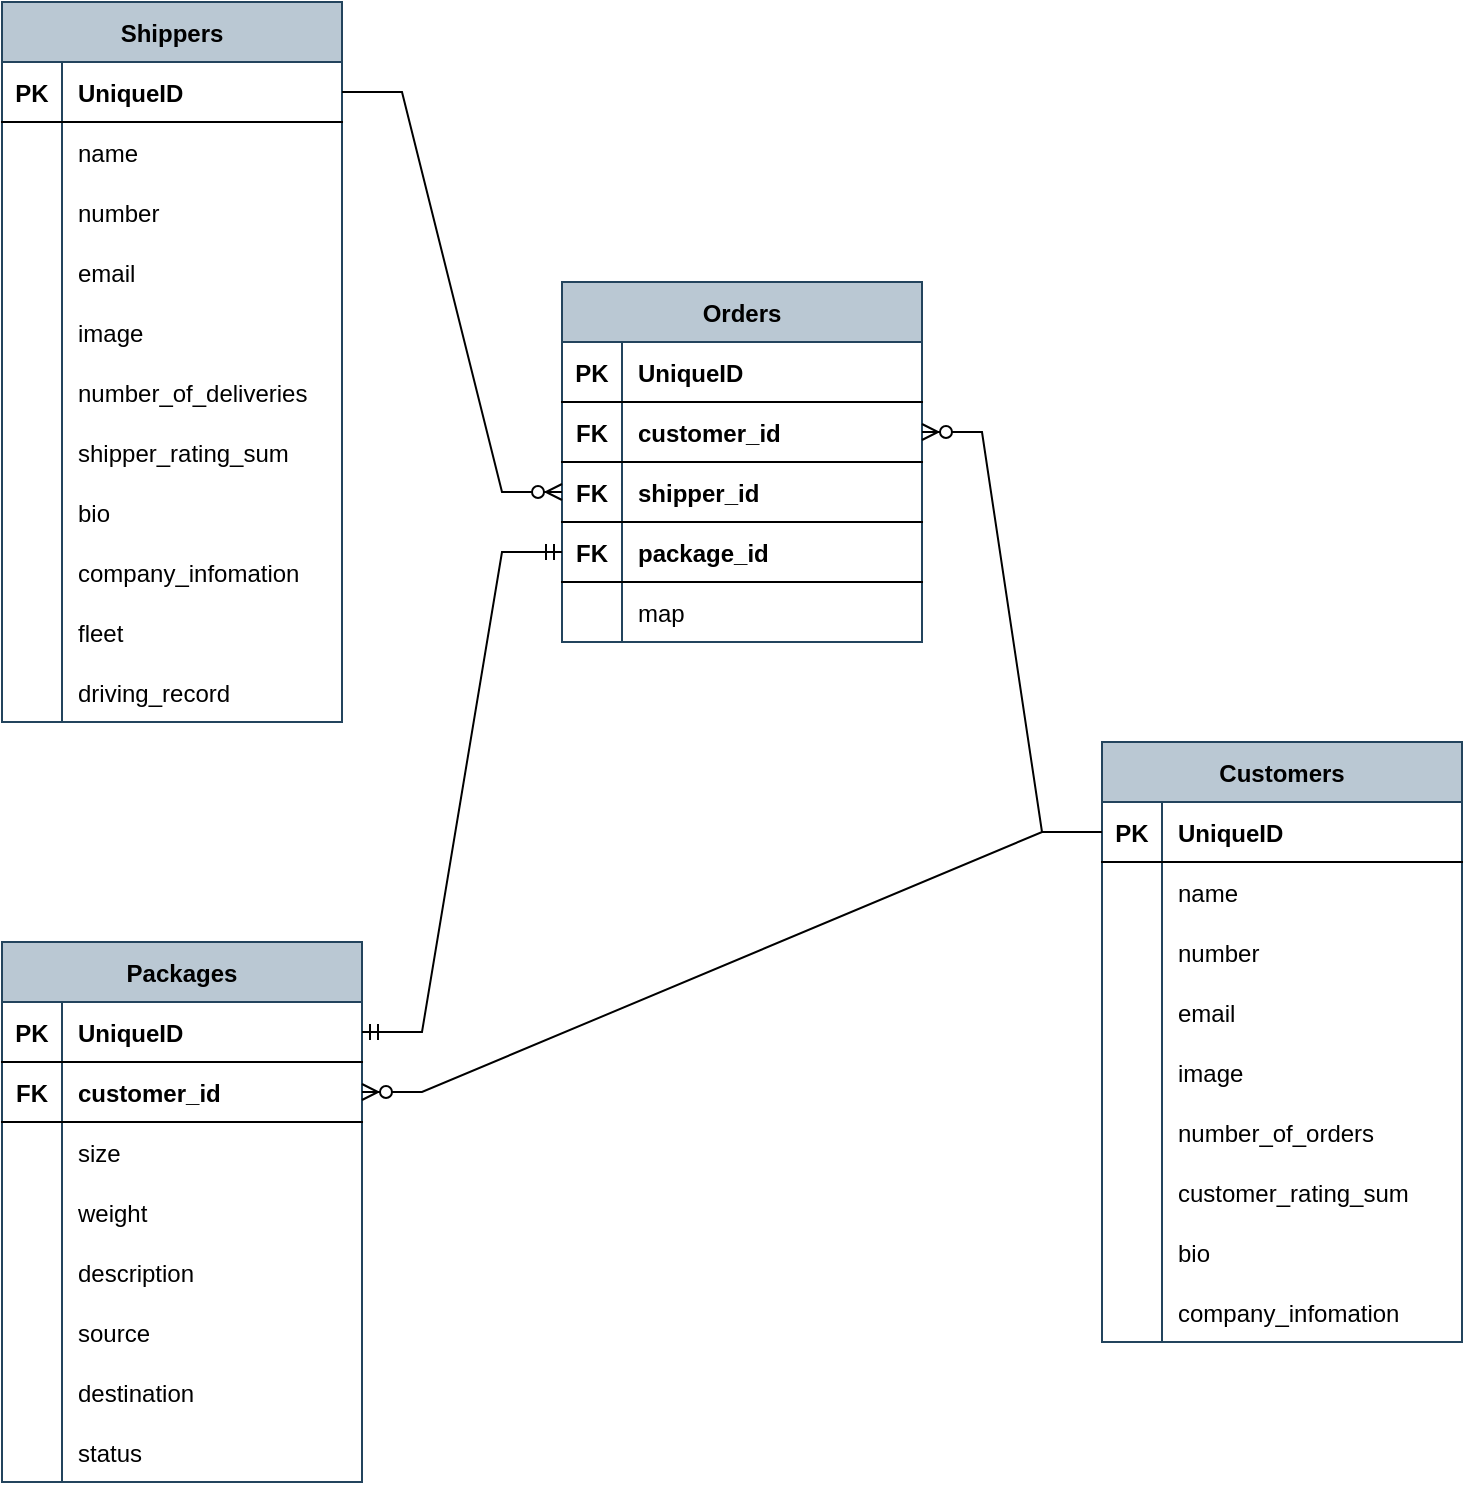 <mxfile version="16.1.2" type="device"><diagram id="R2lEEEUBdFMjLlhIrx00" name="Page-1"><mxGraphModel dx="1381" dy="865" grid="1" gridSize="10" guides="1" tooltips="1" connect="1" arrows="1" fold="1" page="1" pageScale="1" pageWidth="850" pageHeight="1100" math="0" shadow="0" extFonts="Permanent Marker^https://fonts.googleapis.com/css?family=Permanent+Marker"><root><mxCell id="0"/><mxCell id="1" parent="0"/><mxCell id="b5amckj9JKeWXwahAYqx-16" value="Shippers" style="shape=table;startSize=30;container=1;collapsible=1;childLayout=tableLayout;fixedRows=1;rowLines=0;fontStyle=1;align=center;resizeLast=1;fillColor=#bac8d3;strokeColor=#23445d;" parent="1" vertex="1"><mxGeometry x="70" y="80" width="170" height="360" as="geometry"/></mxCell><mxCell id="b5amckj9JKeWXwahAYqx-17" value="" style="shape=partialRectangle;collapsible=0;dropTarget=0;pointerEvents=0;fillColor=none;top=0;left=0;bottom=1;right=0;points=[[0,0.5],[1,0.5]];portConstraint=eastwest;" parent="b5amckj9JKeWXwahAYqx-16" vertex="1"><mxGeometry y="30" width="170" height="30" as="geometry"/></mxCell><mxCell id="b5amckj9JKeWXwahAYqx-18" value="PK" style="shape=partialRectangle;connectable=0;fillColor=none;top=0;left=0;bottom=0;right=0;fontStyle=1;overflow=hidden;" parent="b5amckj9JKeWXwahAYqx-17" vertex="1"><mxGeometry width="30" height="30" as="geometry"><mxRectangle width="30" height="30" as="alternateBounds"/></mxGeometry></mxCell><mxCell id="b5amckj9JKeWXwahAYqx-19" value="UniqueID" style="shape=partialRectangle;connectable=0;fillColor=none;top=0;left=0;bottom=0;right=0;align=left;spacingLeft=6;fontStyle=1;overflow=hidden;" parent="b5amckj9JKeWXwahAYqx-17" vertex="1"><mxGeometry x="30" width="140" height="30" as="geometry"><mxRectangle width="140" height="30" as="alternateBounds"/></mxGeometry></mxCell><mxCell id="b5amckj9JKeWXwahAYqx-20" value="" style="shape=partialRectangle;collapsible=0;dropTarget=0;pointerEvents=0;fillColor=none;top=0;left=0;bottom=0;right=0;points=[[0,0.5],[1,0.5]];portConstraint=eastwest;" parent="b5amckj9JKeWXwahAYqx-16" vertex="1"><mxGeometry y="60" width="170" height="30" as="geometry"/></mxCell><mxCell id="b5amckj9JKeWXwahAYqx-21" value="" style="shape=partialRectangle;connectable=0;fillColor=none;top=0;left=0;bottom=0;right=0;editable=1;overflow=hidden;" parent="b5amckj9JKeWXwahAYqx-20" vertex="1"><mxGeometry width="30" height="30" as="geometry"><mxRectangle width="30" height="30" as="alternateBounds"/></mxGeometry></mxCell><mxCell id="b5amckj9JKeWXwahAYqx-22" value="name" style="shape=partialRectangle;connectable=0;fillColor=none;top=0;left=0;bottom=0;right=0;align=left;spacingLeft=6;overflow=hidden;" parent="b5amckj9JKeWXwahAYqx-20" vertex="1"><mxGeometry x="30" width="140" height="30" as="geometry"><mxRectangle width="140" height="30" as="alternateBounds"/></mxGeometry></mxCell><mxCell id="b5amckj9JKeWXwahAYqx-23" value="" style="shape=partialRectangle;collapsible=0;dropTarget=0;pointerEvents=0;fillColor=none;top=0;left=0;bottom=0;right=0;points=[[0,0.5],[1,0.5]];portConstraint=eastwest;" parent="b5amckj9JKeWXwahAYqx-16" vertex="1"><mxGeometry y="90" width="170" height="30" as="geometry"/></mxCell><mxCell id="b5amckj9JKeWXwahAYqx-24" value="" style="shape=partialRectangle;connectable=0;fillColor=none;top=0;left=0;bottom=0;right=0;editable=1;overflow=hidden;" parent="b5amckj9JKeWXwahAYqx-23" vertex="1"><mxGeometry width="30" height="30" as="geometry"><mxRectangle width="30" height="30" as="alternateBounds"/></mxGeometry></mxCell><mxCell id="b5amckj9JKeWXwahAYqx-25" value="number" style="shape=partialRectangle;connectable=0;fillColor=none;top=0;left=0;bottom=0;right=0;align=left;spacingLeft=6;overflow=hidden;" parent="b5amckj9JKeWXwahAYqx-23" vertex="1"><mxGeometry x="30" width="140" height="30" as="geometry"><mxRectangle width="140" height="30" as="alternateBounds"/></mxGeometry></mxCell><mxCell id="b5amckj9JKeWXwahAYqx-26" value="" style="shape=partialRectangle;collapsible=0;dropTarget=0;pointerEvents=0;fillColor=none;top=0;left=0;bottom=0;right=0;points=[[0,0.5],[1,0.5]];portConstraint=eastwest;" parent="b5amckj9JKeWXwahAYqx-16" vertex="1"><mxGeometry y="120" width="170" height="30" as="geometry"/></mxCell><mxCell id="b5amckj9JKeWXwahAYqx-27" value="" style="shape=partialRectangle;connectable=0;fillColor=none;top=0;left=0;bottom=0;right=0;editable=1;overflow=hidden;" parent="b5amckj9JKeWXwahAYqx-26" vertex="1"><mxGeometry width="30" height="30" as="geometry"><mxRectangle width="30" height="30" as="alternateBounds"/></mxGeometry></mxCell><mxCell id="b5amckj9JKeWXwahAYqx-28" value="email" style="shape=partialRectangle;connectable=0;fillColor=none;top=0;left=0;bottom=0;right=0;align=left;spacingLeft=6;overflow=hidden;" parent="b5amckj9JKeWXwahAYqx-26" vertex="1"><mxGeometry x="30" width="140" height="30" as="geometry"><mxRectangle width="140" height="30" as="alternateBounds"/></mxGeometry></mxCell><mxCell id="b5amckj9JKeWXwahAYqx-35" value="" style="shape=partialRectangle;collapsible=0;dropTarget=0;pointerEvents=0;fillColor=none;top=0;left=0;bottom=0;right=0;points=[[0,0.5],[1,0.5]];portConstraint=eastwest;" parent="b5amckj9JKeWXwahAYqx-16" vertex="1"><mxGeometry y="150" width="170" height="30" as="geometry"/></mxCell><mxCell id="b5amckj9JKeWXwahAYqx-36" value="" style="shape=partialRectangle;connectable=0;fillColor=none;top=0;left=0;bottom=0;right=0;editable=1;overflow=hidden;" parent="b5amckj9JKeWXwahAYqx-35" vertex="1"><mxGeometry width="30" height="30" as="geometry"><mxRectangle width="30" height="30" as="alternateBounds"/></mxGeometry></mxCell><mxCell id="b5amckj9JKeWXwahAYqx-37" value="image" style="shape=partialRectangle;connectable=0;fillColor=none;top=0;left=0;bottom=0;right=0;align=left;spacingLeft=6;overflow=hidden;" parent="b5amckj9JKeWXwahAYqx-35" vertex="1"><mxGeometry x="30" width="140" height="30" as="geometry"><mxRectangle width="140" height="30" as="alternateBounds"/></mxGeometry></mxCell><mxCell id="b5amckj9JKeWXwahAYqx-38" value="" style="shape=partialRectangle;collapsible=0;dropTarget=0;pointerEvents=0;fillColor=none;top=0;left=0;bottom=0;right=0;points=[[0,0.5],[1,0.5]];portConstraint=eastwest;" parent="b5amckj9JKeWXwahAYqx-16" vertex="1"><mxGeometry y="180" width="170" height="30" as="geometry"/></mxCell><mxCell id="b5amckj9JKeWXwahAYqx-39" value="" style="shape=partialRectangle;connectable=0;fillColor=none;top=0;left=0;bottom=0;right=0;editable=1;overflow=hidden;" parent="b5amckj9JKeWXwahAYqx-38" vertex="1"><mxGeometry width="30" height="30" as="geometry"><mxRectangle width="30" height="30" as="alternateBounds"/></mxGeometry></mxCell><mxCell id="b5amckj9JKeWXwahAYqx-40" value="number_of_deliveries" style="shape=partialRectangle;connectable=0;fillColor=none;top=0;left=0;bottom=0;right=0;align=left;spacingLeft=6;overflow=hidden;" parent="b5amckj9JKeWXwahAYqx-38" vertex="1"><mxGeometry x="30" width="140" height="30" as="geometry"><mxRectangle width="140" height="30" as="alternateBounds"/></mxGeometry></mxCell><mxCell id="b5amckj9JKeWXwahAYqx-41" value="" style="shape=partialRectangle;collapsible=0;dropTarget=0;pointerEvents=0;fillColor=none;top=0;left=0;bottom=0;right=0;points=[[0,0.5],[1,0.5]];portConstraint=eastwest;" parent="b5amckj9JKeWXwahAYqx-16" vertex="1"><mxGeometry y="210" width="170" height="30" as="geometry"/></mxCell><mxCell id="b5amckj9JKeWXwahAYqx-42" value="" style="shape=partialRectangle;connectable=0;fillColor=none;top=0;left=0;bottom=0;right=0;editable=1;overflow=hidden;" parent="b5amckj9JKeWXwahAYqx-41" vertex="1"><mxGeometry width="30" height="30" as="geometry"><mxRectangle width="30" height="30" as="alternateBounds"/></mxGeometry></mxCell><mxCell id="b5amckj9JKeWXwahAYqx-43" value="shipper_rating_sum" style="shape=partialRectangle;connectable=0;fillColor=none;top=0;left=0;bottom=0;right=0;align=left;spacingLeft=6;overflow=hidden;" parent="b5amckj9JKeWXwahAYqx-41" vertex="1"><mxGeometry x="30" width="140" height="30" as="geometry"><mxRectangle width="140" height="30" as="alternateBounds"/></mxGeometry></mxCell><mxCell id="b5amckj9JKeWXwahAYqx-44" value="" style="shape=partialRectangle;collapsible=0;dropTarget=0;pointerEvents=0;fillColor=none;top=0;left=0;bottom=0;right=0;points=[[0,0.5],[1,0.5]];portConstraint=eastwest;" parent="b5amckj9JKeWXwahAYqx-16" vertex="1"><mxGeometry y="240" width="170" height="30" as="geometry"/></mxCell><mxCell id="b5amckj9JKeWXwahAYqx-45" value="" style="shape=partialRectangle;connectable=0;fillColor=none;top=0;left=0;bottom=0;right=0;editable=1;overflow=hidden;" parent="b5amckj9JKeWXwahAYqx-44" vertex="1"><mxGeometry width="30" height="30" as="geometry"><mxRectangle width="30" height="30" as="alternateBounds"/></mxGeometry></mxCell><mxCell id="b5amckj9JKeWXwahAYqx-46" value="bio" style="shape=partialRectangle;connectable=0;fillColor=none;top=0;left=0;bottom=0;right=0;align=left;spacingLeft=6;overflow=hidden;" parent="b5amckj9JKeWXwahAYqx-44" vertex="1"><mxGeometry x="30" width="140" height="30" as="geometry"><mxRectangle width="140" height="30" as="alternateBounds"/></mxGeometry></mxCell><mxCell id="b5amckj9JKeWXwahAYqx-47" value="" style="shape=partialRectangle;collapsible=0;dropTarget=0;pointerEvents=0;fillColor=none;top=0;left=0;bottom=0;right=0;points=[[0,0.5],[1,0.5]];portConstraint=eastwest;" parent="b5amckj9JKeWXwahAYqx-16" vertex="1"><mxGeometry y="270" width="170" height="30" as="geometry"/></mxCell><mxCell id="b5amckj9JKeWXwahAYqx-48" value="" style="shape=partialRectangle;connectable=0;fillColor=none;top=0;left=0;bottom=0;right=0;editable=1;overflow=hidden;" parent="b5amckj9JKeWXwahAYqx-47" vertex="1"><mxGeometry width="30" height="30" as="geometry"><mxRectangle width="30" height="30" as="alternateBounds"/></mxGeometry></mxCell><mxCell id="b5amckj9JKeWXwahAYqx-49" value="company_infomation" style="shape=partialRectangle;connectable=0;fillColor=none;top=0;left=0;bottom=0;right=0;align=left;spacingLeft=6;overflow=hidden;" parent="b5amckj9JKeWXwahAYqx-47" vertex="1"><mxGeometry x="30" width="140" height="30" as="geometry"><mxRectangle width="140" height="30" as="alternateBounds"/></mxGeometry></mxCell><mxCell id="b5amckj9JKeWXwahAYqx-50" value="" style="shape=partialRectangle;collapsible=0;dropTarget=0;pointerEvents=0;fillColor=none;top=0;left=0;bottom=0;right=0;points=[[0,0.5],[1,0.5]];portConstraint=eastwest;" parent="b5amckj9JKeWXwahAYqx-16" vertex="1"><mxGeometry y="300" width="170" height="30" as="geometry"/></mxCell><mxCell id="b5amckj9JKeWXwahAYqx-51" value="" style="shape=partialRectangle;connectable=0;fillColor=none;top=0;left=0;bottom=0;right=0;editable=1;overflow=hidden;" parent="b5amckj9JKeWXwahAYqx-50" vertex="1"><mxGeometry width="30" height="30" as="geometry"><mxRectangle width="30" height="30" as="alternateBounds"/></mxGeometry></mxCell><mxCell id="b5amckj9JKeWXwahAYqx-52" value="fleet" style="shape=partialRectangle;connectable=0;fillColor=none;top=0;left=0;bottom=0;right=0;align=left;spacingLeft=6;overflow=hidden;" parent="b5amckj9JKeWXwahAYqx-50" vertex="1"><mxGeometry x="30" width="140" height="30" as="geometry"><mxRectangle width="140" height="30" as="alternateBounds"/></mxGeometry></mxCell><mxCell id="b5amckj9JKeWXwahAYqx-53" value="" style="shape=partialRectangle;collapsible=0;dropTarget=0;pointerEvents=0;fillColor=none;top=0;left=0;bottom=0;right=0;points=[[0,0.5],[1,0.5]];portConstraint=eastwest;" parent="b5amckj9JKeWXwahAYqx-16" vertex="1"><mxGeometry y="330" width="170" height="30" as="geometry"/></mxCell><mxCell id="b5amckj9JKeWXwahAYqx-54" value="" style="shape=partialRectangle;connectable=0;fillColor=none;top=0;left=0;bottom=0;right=0;editable=1;overflow=hidden;" parent="b5amckj9JKeWXwahAYqx-53" vertex="1"><mxGeometry width="30" height="30" as="geometry"><mxRectangle width="30" height="30" as="alternateBounds"/></mxGeometry></mxCell><mxCell id="b5amckj9JKeWXwahAYqx-55" value="driving_record" style="shape=partialRectangle;connectable=0;fillColor=none;top=0;left=0;bottom=0;right=0;align=left;spacingLeft=6;overflow=hidden;" parent="b5amckj9JKeWXwahAYqx-53" vertex="1"><mxGeometry x="30" width="140" height="30" as="geometry"><mxRectangle width="140" height="30" as="alternateBounds"/></mxGeometry></mxCell><mxCell id="b5amckj9JKeWXwahAYqx-56" value="Customers" style="shape=table;startSize=30;container=1;collapsible=1;childLayout=tableLayout;fixedRows=1;rowLines=0;fontStyle=1;align=center;resizeLast=1;fillColor=#bac8d3;strokeColor=#23445d;" parent="1" vertex="1"><mxGeometry x="620" y="450" width="180" height="300" as="geometry"/></mxCell><mxCell id="b5amckj9JKeWXwahAYqx-57" value="" style="shape=partialRectangle;collapsible=0;dropTarget=0;pointerEvents=0;fillColor=none;top=0;left=0;bottom=1;right=0;points=[[0,0.5],[1,0.5]];portConstraint=eastwest;" parent="b5amckj9JKeWXwahAYqx-56" vertex="1"><mxGeometry y="30" width="180" height="30" as="geometry"/></mxCell><mxCell id="b5amckj9JKeWXwahAYqx-58" value="PK" style="shape=partialRectangle;connectable=0;fillColor=none;top=0;left=0;bottom=0;right=0;fontStyle=1;overflow=hidden;" parent="b5amckj9JKeWXwahAYqx-57" vertex="1"><mxGeometry width="30" height="30" as="geometry"><mxRectangle width="30" height="30" as="alternateBounds"/></mxGeometry></mxCell><mxCell id="b5amckj9JKeWXwahAYqx-59" value="UniqueID" style="shape=partialRectangle;connectable=0;fillColor=none;top=0;left=0;bottom=0;right=0;align=left;spacingLeft=6;fontStyle=1;overflow=hidden;" parent="b5amckj9JKeWXwahAYqx-57" vertex="1"><mxGeometry x="30" width="150" height="30" as="geometry"><mxRectangle width="150" height="30" as="alternateBounds"/></mxGeometry></mxCell><mxCell id="b5amckj9JKeWXwahAYqx-60" value="" style="shape=partialRectangle;collapsible=0;dropTarget=0;pointerEvents=0;fillColor=none;top=0;left=0;bottom=0;right=0;points=[[0,0.5],[1,0.5]];portConstraint=eastwest;" parent="b5amckj9JKeWXwahAYqx-56" vertex="1"><mxGeometry y="60" width="180" height="30" as="geometry"/></mxCell><mxCell id="b5amckj9JKeWXwahAYqx-61" value="" style="shape=partialRectangle;connectable=0;fillColor=none;top=0;left=0;bottom=0;right=0;editable=1;overflow=hidden;" parent="b5amckj9JKeWXwahAYqx-60" vertex="1"><mxGeometry width="30" height="30" as="geometry"><mxRectangle width="30" height="30" as="alternateBounds"/></mxGeometry></mxCell><mxCell id="b5amckj9JKeWXwahAYqx-62" value="name" style="shape=partialRectangle;connectable=0;fillColor=none;top=0;left=0;bottom=0;right=0;align=left;spacingLeft=6;overflow=hidden;" parent="b5amckj9JKeWXwahAYqx-60" vertex="1"><mxGeometry x="30" width="150" height="30" as="geometry"><mxRectangle width="150" height="30" as="alternateBounds"/></mxGeometry></mxCell><mxCell id="b5amckj9JKeWXwahAYqx-63" value="" style="shape=partialRectangle;collapsible=0;dropTarget=0;pointerEvents=0;fillColor=none;top=0;left=0;bottom=0;right=0;points=[[0,0.5],[1,0.5]];portConstraint=eastwest;" parent="b5amckj9JKeWXwahAYqx-56" vertex="1"><mxGeometry y="90" width="180" height="30" as="geometry"/></mxCell><mxCell id="b5amckj9JKeWXwahAYqx-64" value="" style="shape=partialRectangle;connectable=0;fillColor=none;top=0;left=0;bottom=0;right=0;editable=1;overflow=hidden;" parent="b5amckj9JKeWXwahAYqx-63" vertex="1"><mxGeometry width="30" height="30" as="geometry"><mxRectangle width="30" height="30" as="alternateBounds"/></mxGeometry></mxCell><mxCell id="b5amckj9JKeWXwahAYqx-65" value="number" style="shape=partialRectangle;connectable=0;fillColor=none;top=0;left=0;bottom=0;right=0;align=left;spacingLeft=6;overflow=hidden;" parent="b5amckj9JKeWXwahAYqx-63" vertex="1"><mxGeometry x="30" width="150" height="30" as="geometry"><mxRectangle width="150" height="30" as="alternateBounds"/></mxGeometry></mxCell><mxCell id="b5amckj9JKeWXwahAYqx-66" value="" style="shape=partialRectangle;collapsible=0;dropTarget=0;pointerEvents=0;fillColor=none;top=0;left=0;bottom=0;right=0;points=[[0,0.5],[1,0.5]];portConstraint=eastwest;" parent="b5amckj9JKeWXwahAYqx-56" vertex="1"><mxGeometry y="120" width="180" height="30" as="geometry"/></mxCell><mxCell id="b5amckj9JKeWXwahAYqx-67" value="" style="shape=partialRectangle;connectable=0;fillColor=none;top=0;left=0;bottom=0;right=0;editable=1;overflow=hidden;" parent="b5amckj9JKeWXwahAYqx-66" vertex="1"><mxGeometry width="30" height="30" as="geometry"><mxRectangle width="30" height="30" as="alternateBounds"/></mxGeometry></mxCell><mxCell id="b5amckj9JKeWXwahAYqx-68" value="email" style="shape=partialRectangle;connectable=0;fillColor=none;top=0;left=0;bottom=0;right=0;align=left;spacingLeft=6;overflow=hidden;" parent="b5amckj9JKeWXwahAYqx-66" vertex="1"><mxGeometry x="30" width="150" height="30" as="geometry"><mxRectangle width="150" height="30" as="alternateBounds"/></mxGeometry></mxCell><mxCell id="b5amckj9JKeWXwahAYqx-69" value="" style="shape=partialRectangle;collapsible=0;dropTarget=0;pointerEvents=0;fillColor=none;top=0;left=0;bottom=0;right=0;points=[[0,0.5],[1,0.5]];portConstraint=eastwest;" parent="b5amckj9JKeWXwahAYqx-56" vertex="1"><mxGeometry y="150" width="180" height="30" as="geometry"/></mxCell><mxCell id="b5amckj9JKeWXwahAYqx-70" value="" style="shape=partialRectangle;connectable=0;fillColor=none;top=0;left=0;bottom=0;right=0;editable=1;overflow=hidden;" parent="b5amckj9JKeWXwahAYqx-69" vertex="1"><mxGeometry width="30" height="30" as="geometry"><mxRectangle width="30" height="30" as="alternateBounds"/></mxGeometry></mxCell><mxCell id="b5amckj9JKeWXwahAYqx-71" value="image" style="shape=partialRectangle;connectable=0;fillColor=none;top=0;left=0;bottom=0;right=0;align=left;spacingLeft=6;overflow=hidden;" parent="b5amckj9JKeWXwahAYqx-69" vertex="1"><mxGeometry x="30" width="150" height="30" as="geometry"><mxRectangle width="150" height="30" as="alternateBounds"/></mxGeometry></mxCell><mxCell id="b5amckj9JKeWXwahAYqx-72" value="" style="shape=partialRectangle;collapsible=0;dropTarget=0;pointerEvents=0;fillColor=none;top=0;left=0;bottom=0;right=0;points=[[0,0.5],[1,0.5]];portConstraint=eastwest;" parent="b5amckj9JKeWXwahAYqx-56" vertex="1"><mxGeometry y="180" width="180" height="30" as="geometry"/></mxCell><mxCell id="b5amckj9JKeWXwahAYqx-73" value="" style="shape=partialRectangle;connectable=0;fillColor=none;top=0;left=0;bottom=0;right=0;editable=1;overflow=hidden;" parent="b5amckj9JKeWXwahAYqx-72" vertex="1"><mxGeometry width="30" height="30" as="geometry"><mxRectangle width="30" height="30" as="alternateBounds"/></mxGeometry></mxCell><mxCell id="b5amckj9JKeWXwahAYqx-74" value="number_of_orders" style="shape=partialRectangle;connectable=0;fillColor=none;top=0;left=0;bottom=0;right=0;align=left;spacingLeft=6;overflow=hidden;" parent="b5amckj9JKeWXwahAYqx-72" vertex="1"><mxGeometry x="30" width="150" height="30" as="geometry"><mxRectangle width="150" height="30" as="alternateBounds"/></mxGeometry></mxCell><mxCell id="b5amckj9JKeWXwahAYqx-75" value="" style="shape=partialRectangle;collapsible=0;dropTarget=0;pointerEvents=0;fillColor=none;top=0;left=0;bottom=0;right=0;points=[[0,0.5],[1,0.5]];portConstraint=eastwest;" parent="b5amckj9JKeWXwahAYqx-56" vertex="1"><mxGeometry y="210" width="180" height="30" as="geometry"/></mxCell><mxCell id="b5amckj9JKeWXwahAYqx-76" value="" style="shape=partialRectangle;connectable=0;fillColor=none;top=0;left=0;bottom=0;right=0;editable=1;overflow=hidden;" parent="b5amckj9JKeWXwahAYqx-75" vertex="1"><mxGeometry width="30" height="30" as="geometry"><mxRectangle width="30" height="30" as="alternateBounds"/></mxGeometry></mxCell><mxCell id="b5amckj9JKeWXwahAYqx-77" value="customer_rating_sum" style="shape=partialRectangle;connectable=0;fillColor=none;top=0;left=0;bottom=0;right=0;align=left;spacingLeft=6;overflow=hidden;" parent="b5amckj9JKeWXwahAYqx-75" vertex="1"><mxGeometry x="30" width="150" height="30" as="geometry"><mxRectangle width="150" height="30" as="alternateBounds"/></mxGeometry></mxCell><mxCell id="b5amckj9JKeWXwahAYqx-78" value="" style="shape=partialRectangle;collapsible=0;dropTarget=0;pointerEvents=0;fillColor=none;top=0;left=0;bottom=0;right=0;points=[[0,0.5],[1,0.5]];portConstraint=eastwest;" parent="b5amckj9JKeWXwahAYqx-56" vertex="1"><mxGeometry y="240" width="180" height="30" as="geometry"/></mxCell><mxCell id="b5amckj9JKeWXwahAYqx-79" value="" style="shape=partialRectangle;connectable=0;fillColor=none;top=0;left=0;bottom=0;right=0;editable=1;overflow=hidden;" parent="b5amckj9JKeWXwahAYqx-78" vertex="1"><mxGeometry width="30" height="30" as="geometry"><mxRectangle width="30" height="30" as="alternateBounds"/></mxGeometry></mxCell><mxCell id="b5amckj9JKeWXwahAYqx-80" value="bio" style="shape=partialRectangle;connectable=0;fillColor=none;top=0;left=0;bottom=0;right=0;align=left;spacingLeft=6;overflow=hidden;" parent="b5amckj9JKeWXwahAYqx-78" vertex="1"><mxGeometry x="30" width="150" height="30" as="geometry"><mxRectangle width="150" height="30" as="alternateBounds"/></mxGeometry></mxCell><mxCell id="b5amckj9JKeWXwahAYqx-81" value="" style="shape=partialRectangle;collapsible=0;dropTarget=0;pointerEvents=0;fillColor=none;top=0;left=0;bottom=0;right=0;points=[[0,0.5],[1,0.5]];portConstraint=eastwest;" parent="b5amckj9JKeWXwahAYqx-56" vertex="1"><mxGeometry y="270" width="180" height="30" as="geometry"/></mxCell><mxCell id="b5amckj9JKeWXwahAYqx-82" value="" style="shape=partialRectangle;connectable=0;fillColor=none;top=0;left=0;bottom=0;right=0;editable=1;overflow=hidden;" parent="b5amckj9JKeWXwahAYqx-81" vertex="1"><mxGeometry width="30" height="30" as="geometry"><mxRectangle width="30" height="30" as="alternateBounds"/></mxGeometry></mxCell><mxCell id="b5amckj9JKeWXwahAYqx-83" value="company_infomation" style="shape=partialRectangle;connectable=0;fillColor=none;top=0;left=0;bottom=0;right=0;align=left;spacingLeft=6;overflow=hidden;" parent="b5amckj9JKeWXwahAYqx-81" vertex="1"><mxGeometry x="30" width="150" height="30" as="geometry"><mxRectangle width="150" height="30" as="alternateBounds"/></mxGeometry></mxCell><mxCell id="b5amckj9JKeWXwahAYqx-124" value="Packages" style="shape=table;startSize=30;container=1;collapsible=1;childLayout=tableLayout;fixedRows=1;rowLines=0;fontStyle=1;align=center;resizeLast=1;fillColor=#bac8d3;strokeColor=#23445d;" parent="1" vertex="1"><mxGeometry x="70" y="550" width="180" height="270" as="geometry"/></mxCell><mxCell id="b5amckj9JKeWXwahAYqx-125" value="" style="shape=partialRectangle;collapsible=0;dropTarget=0;pointerEvents=0;fillColor=none;top=0;left=0;bottom=1;right=0;points=[[0,0.5],[1,0.5]];portConstraint=eastwest;" parent="b5amckj9JKeWXwahAYqx-124" vertex="1"><mxGeometry y="30" width="180" height="30" as="geometry"/></mxCell><mxCell id="b5amckj9JKeWXwahAYqx-126" value="PK" style="shape=partialRectangle;connectable=0;fillColor=none;top=0;left=0;bottom=0;right=0;fontStyle=1;overflow=hidden;" parent="b5amckj9JKeWXwahAYqx-125" vertex="1"><mxGeometry width="30" height="30" as="geometry"><mxRectangle width="30" height="30" as="alternateBounds"/></mxGeometry></mxCell><mxCell id="b5amckj9JKeWXwahAYqx-127" value="UniqueID" style="shape=partialRectangle;connectable=0;fillColor=none;top=0;left=0;bottom=0;right=0;align=left;spacingLeft=6;fontStyle=1;overflow=hidden;" parent="b5amckj9JKeWXwahAYqx-125" vertex="1"><mxGeometry x="30" width="150" height="30" as="geometry"><mxRectangle width="150" height="30" as="alternateBounds"/></mxGeometry></mxCell><mxCell id="b5amckj9JKeWXwahAYqx-152" value="" style="shape=partialRectangle;collapsible=0;dropTarget=0;pointerEvents=0;fillColor=none;top=0;left=0;bottom=1;right=0;points=[[0,0.5],[1,0.5]];portConstraint=eastwest;" parent="b5amckj9JKeWXwahAYqx-124" vertex="1"><mxGeometry y="60" width="180" height="30" as="geometry"/></mxCell><mxCell id="b5amckj9JKeWXwahAYqx-153" value="FK" style="shape=partialRectangle;connectable=0;fillColor=none;top=0;left=0;bottom=0;right=0;fontStyle=1;overflow=hidden;" parent="b5amckj9JKeWXwahAYqx-152" vertex="1"><mxGeometry width="30" height="30" as="geometry"><mxRectangle width="30" height="30" as="alternateBounds"/></mxGeometry></mxCell><mxCell id="b5amckj9JKeWXwahAYqx-154" value="customer_id" style="shape=partialRectangle;connectable=0;fillColor=none;top=0;left=0;bottom=0;right=0;align=left;spacingLeft=6;fontStyle=1;overflow=hidden;" parent="b5amckj9JKeWXwahAYqx-152" vertex="1"><mxGeometry x="30" width="150" height="30" as="geometry"><mxRectangle width="150" height="30" as="alternateBounds"/></mxGeometry></mxCell><mxCell id="b5amckj9JKeWXwahAYqx-128" value="" style="shape=partialRectangle;collapsible=0;dropTarget=0;pointerEvents=0;fillColor=none;top=0;left=0;bottom=0;right=0;points=[[0,0.5],[1,0.5]];portConstraint=eastwest;" parent="b5amckj9JKeWXwahAYqx-124" vertex="1"><mxGeometry y="90" width="180" height="30" as="geometry"/></mxCell><mxCell id="b5amckj9JKeWXwahAYqx-129" value="" style="shape=partialRectangle;connectable=0;fillColor=none;top=0;left=0;bottom=0;right=0;editable=1;overflow=hidden;" parent="b5amckj9JKeWXwahAYqx-128" vertex="1"><mxGeometry width="30" height="30" as="geometry"><mxRectangle width="30" height="30" as="alternateBounds"/></mxGeometry></mxCell><mxCell id="b5amckj9JKeWXwahAYqx-130" value="size" style="shape=partialRectangle;connectable=0;fillColor=none;top=0;left=0;bottom=0;right=0;align=left;spacingLeft=6;overflow=hidden;" parent="b5amckj9JKeWXwahAYqx-128" vertex="1"><mxGeometry x="30" width="150" height="30" as="geometry"><mxRectangle width="150" height="30" as="alternateBounds"/></mxGeometry></mxCell><mxCell id="b5amckj9JKeWXwahAYqx-131" value="" style="shape=partialRectangle;collapsible=0;dropTarget=0;pointerEvents=0;fillColor=none;top=0;left=0;bottom=0;right=0;points=[[0,0.5],[1,0.5]];portConstraint=eastwest;" parent="b5amckj9JKeWXwahAYqx-124" vertex="1"><mxGeometry y="120" width="180" height="30" as="geometry"/></mxCell><mxCell id="b5amckj9JKeWXwahAYqx-132" value="" style="shape=partialRectangle;connectable=0;fillColor=none;top=0;left=0;bottom=0;right=0;editable=1;overflow=hidden;" parent="b5amckj9JKeWXwahAYqx-131" vertex="1"><mxGeometry width="30" height="30" as="geometry"><mxRectangle width="30" height="30" as="alternateBounds"/></mxGeometry></mxCell><mxCell id="b5amckj9JKeWXwahAYqx-133" value="weight" style="shape=partialRectangle;connectable=0;fillColor=none;top=0;left=0;bottom=0;right=0;align=left;spacingLeft=6;overflow=hidden;" parent="b5amckj9JKeWXwahAYqx-131" vertex="1"><mxGeometry x="30" width="150" height="30" as="geometry"><mxRectangle width="150" height="30" as="alternateBounds"/></mxGeometry></mxCell><mxCell id="b5amckj9JKeWXwahAYqx-134" value="" style="shape=partialRectangle;collapsible=0;dropTarget=0;pointerEvents=0;fillColor=none;top=0;left=0;bottom=0;right=0;points=[[0,0.5],[1,0.5]];portConstraint=eastwest;" parent="b5amckj9JKeWXwahAYqx-124" vertex="1"><mxGeometry y="150" width="180" height="30" as="geometry"/></mxCell><mxCell id="b5amckj9JKeWXwahAYqx-135" value="" style="shape=partialRectangle;connectable=0;fillColor=none;top=0;left=0;bottom=0;right=0;editable=1;overflow=hidden;" parent="b5amckj9JKeWXwahAYqx-134" vertex="1"><mxGeometry width="30" height="30" as="geometry"><mxRectangle width="30" height="30" as="alternateBounds"/></mxGeometry></mxCell><mxCell id="b5amckj9JKeWXwahAYqx-136" value="description" style="shape=partialRectangle;connectable=0;fillColor=none;top=0;left=0;bottom=0;right=0;align=left;spacingLeft=6;overflow=hidden;" parent="b5amckj9JKeWXwahAYqx-134" vertex="1"><mxGeometry x="30" width="150" height="30" as="geometry"><mxRectangle width="150" height="30" as="alternateBounds"/></mxGeometry></mxCell><mxCell id="b5amckj9JKeWXwahAYqx-137" value="" style="shape=partialRectangle;collapsible=0;dropTarget=0;pointerEvents=0;fillColor=none;top=0;left=0;bottom=0;right=0;points=[[0,0.5],[1,0.5]];portConstraint=eastwest;" parent="b5amckj9JKeWXwahAYqx-124" vertex="1"><mxGeometry y="180" width="180" height="30" as="geometry"/></mxCell><mxCell id="b5amckj9JKeWXwahAYqx-138" value="" style="shape=partialRectangle;connectable=0;fillColor=none;top=0;left=0;bottom=0;right=0;editable=1;overflow=hidden;" parent="b5amckj9JKeWXwahAYqx-137" vertex="1"><mxGeometry width="30" height="30" as="geometry"><mxRectangle width="30" height="30" as="alternateBounds"/></mxGeometry></mxCell><mxCell id="b5amckj9JKeWXwahAYqx-139" value="source" style="shape=partialRectangle;connectable=0;fillColor=none;top=0;left=0;bottom=0;right=0;align=left;spacingLeft=6;overflow=hidden;" parent="b5amckj9JKeWXwahAYqx-137" vertex="1"><mxGeometry x="30" width="150" height="30" as="geometry"><mxRectangle width="150" height="30" as="alternateBounds"/></mxGeometry></mxCell><mxCell id="b5amckj9JKeWXwahAYqx-140" value="" style="shape=partialRectangle;collapsible=0;dropTarget=0;pointerEvents=0;fillColor=none;top=0;left=0;bottom=0;right=0;points=[[0,0.5],[1,0.5]];portConstraint=eastwest;" parent="b5amckj9JKeWXwahAYqx-124" vertex="1"><mxGeometry y="210" width="180" height="30" as="geometry"/></mxCell><mxCell id="b5amckj9JKeWXwahAYqx-141" value="" style="shape=partialRectangle;connectable=0;fillColor=none;top=0;left=0;bottom=0;right=0;editable=1;overflow=hidden;" parent="b5amckj9JKeWXwahAYqx-140" vertex="1"><mxGeometry width="30" height="30" as="geometry"><mxRectangle width="30" height="30" as="alternateBounds"/></mxGeometry></mxCell><mxCell id="b5amckj9JKeWXwahAYqx-142" value="destination" style="shape=partialRectangle;connectable=0;fillColor=none;top=0;left=0;bottom=0;right=0;align=left;spacingLeft=6;overflow=hidden;" parent="b5amckj9JKeWXwahAYqx-140" vertex="1"><mxGeometry x="30" width="150" height="30" as="geometry"><mxRectangle width="150" height="30" as="alternateBounds"/></mxGeometry></mxCell><mxCell id="b5amckj9JKeWXwahAYqx-143" value="" style="shape=partialRectangle;collapsible=0;dropTarget=0;pointerEvents=0;fillColor=none;top=0;left=0;bottom=0;right=0;points=[[0,0.5],[1,0.5]];portConstraint=eastwest;" parent="b5amckj9JKeWXwahAYqx-124" vertex="1"><mxGeometry y="240" width="180" height="30" as="geometry"/></mxCell><mxCell id="b5amckj9JKeWXwahAYqx-144" value="" style="shape=partialRectangle;connectable=0;fillColor=none;top=0;left=0;bottom=0;right=0;editable=1;overflow=hidden;" parent="b5amckj9JKeWXwahAYqx-143" vertex="1"><mxGeometry width="30" height="30" as="geometry"><mxRectangle width="30" height="30" as="alternateBounds"/></mxGeometry></mxCell><mxCell id="b5amckj9JKeWXwahAYqx-145" value="status" style="shape=partialRectangle;connectable=0;fillColor=none;top=0;left=0;bottom=0;right=0;align=left;spacingLeft=6;overflow=hidden;" parent="b5amckj9JKeWXwahAYqx-143" vertex="1"><mxGeometry x="30" width="150" height="30" as="geometry"><mxRectangle width="150" height="30" as="alternateBounds"/></mxGeometry></mxCell><mxCell id="b5amckj9JKeWXwahAYqx-192" value="Orders" style="shape=table;startSize=30;container=1;collapsible=1;childLayout=tableLayout;fixedRows=1;rowLines=0;fontStyle=1;align=center;resizeLast=1;fillColor=#bac8d3;strokeColor=#23445d;" parent="1" vertex="1"><mxGeometry x="350" y="220" width="180" height="180" as="geometry"/></mxCell><mxCell id="b5amckj9JKeWXwahAYqx-193" value="" style="shape=partialRectangle;collapsible=0;dropTarget=0;pointerEvents=0;fillColor=none;top=0;left=0;bottom=1;right=0;points=[[0,0.5],[1,0.5]];portConstraint=eastwest;" parent="b5amckj9JKeWXwahAYqx-192" vertex="1"><mxGeometry y="30" width="180" height="30" as="geometry"/></mxCell><mxCell id="b5amckj9JKeWXwahAYqx-194" value="PK" style="shape=partialRectangle;connectable=0;fillColor=none;top=0;left=0;bottom=0;right=0;fontStyle=1;overflow=hidden;" parent="b5amckj9JKeWXwahAYqx-193" vertex="1"><mxGeometry width="30" height="30" as="geometry"><mxRectangle width="30" height="30" as="alternateBounds"/></mxGeometry></mxCell><mxCell id="b5amckj9JKeWXwahAYqx-195" value="UniqueID" style="shape=partialRectangle;connectable=0;fillColor=none;top=0;left=0;bottom=0;right=0;align=left;spacingLeft=6;fontStyle=1;overflow=hidden;" parent="b5amckj9JKeWXwahAYqx-193" vertex="1"><mxGeometry x="30" width="150" height="30" as="geometry"><mxRectangle width="150" height="30" as="alternateBounds"/></mxGeometry></mxCell><mxCell id="b5amckj9JKeWXwahAYqx-196" value="" style="shape=partialRectangle;collapsible=0;dropTarget=0;pointerEvents=0;fillColor=none;top=0;left=0;bottom=1;right=0;points=[[0,0.5],[1,0.5]];portConstraint=eastwest;" parent="b5amckj9JKeWXwahAYqx-192" vertex="1"><mxGeometry y="60" width="180" height="30" as="geometry"/></mxCell><mxCell id="b5amckj9JKeWXwahAYqx-197" value="FK" style="shape=partialRectangle;connectable=0;fillColor=none;top=0;left=0;bottom=0;right=0;fontStyle=1;overflow=hidden;" parent="b5amckj9JKeWXwahAYqx-196" vertex="1"><mxGeometry width="30" height="30" as="geometry"><mxRectangle width="30" height="30" as="alternateBounds"/></mxGeometry></mxCell><mxCell id="b5amckj9JKeWXwahAYqx-198" value="customer_id" style="shape=partialRectangle;connectable=0;fillColor=none;top=0;left=0;bottom=0;right=0;align=left;spacingLeft=6;fontStyle=1;overflow=hidden;" parent="b5amckj9JKeWXwahAYqx-196" vertex="1"><mxGeometry x="30" width="150" height="30" as="geometry"><mxRectangle width="150" height="30" as="alternateBounds"/></mxGeometry></mxCell><mxCell id="b5amckj9JKeWXwahAYqx-217" value="" style="shape=partialRectangle;collapsible=0;dropTarget=0;pointerEvents=0;fillColor=none;top=0;left=0;bottom=1;right=0;points=[[0,0.5],[1,0.5]];portConstraint=eastwest;" parent="b5amckj9JKeWXwahAYqx-192" vertex="1"><mxGeometry y="90" width="180" height="30" as="geometry"/></mxCell><mxCell id="b5amckj9JKeWXwahAYqx-218" value="FK" style="shape=partialRectangle;connectable=0;fillColor=none;top=0;left=0;bottom=0;right=0;fontStyle=1;overflow=hidden;" parent="b5amckj9JKeWXwahAYqx-217" vertex="1"><mxGeometry width="30" height="30" as="geometry"><mxRectangle width="30" height="30" as="alternateBounds"/></mxGeometry></mxCell><mxCell id="b5amckj9JKeWXwahAYqx-219" value="shipper_id" style="shape=partialRectangle;connectable=0;fillColor=none;top=0;left=0;bottom=0;right=0;align=left;spacingLeft=6;fontStyle=1;overflow=hidden;" parent="b5amckj9JKeWXwahAYqx-217" vertex="1"><mxGeometry x="30" width="150" height="30" as="geometry"><mxRectangle width="150" height="30" as="alternateBounds"/></mxGeometry></mxCell><mxCell id="b5amckj9JKeWXwahAYqx-220" value="" style="shape=partialRectangle;collapsible=0;dropTarget=0;pointerEvents=0;fillColor=none;top=0;left=0;bottom=1;right=0;points=[[0,0.5],[1,0.5]];portConstraint=eastwest;" parent="b5amckj9JKeWXwahAYqx-192" vertex="1"><mxGeometry y="120" width="180" height="30" as="geometry"/></mxCell><mxCell id="b5amckj9JKeWXwahAYqx-221" value="FK" style="shape=partialRectangle;connectable=0;fillColor=none;top=0;left=0;bottom=0;right=0;fontStyle=1;overflow=hidden;" parent="b5amckj9JKeWXwahAYqx-220" vertex="1"><mxGeometry width="30" height="30" as="geometry"><mxRectangle width="30" height="30" as="alternateBounds"/></mxGeometry></mxCell><mxCell id="b5amckj9JKeWXwahAYqx-222" value="package_id" style="shape=partialRectangle;connectable=0;fillColor=none;top=0;left=0;bottom=0;right=0;align=left;spacingLeft=6;fontStyle=1;overflow=hidden;" parent="b5amckj9JKeWXwahAYqx-220" vertex="1"><mxGeometry x="30" width="150" height="30" as="geometry"><mxRectangle width="150" height="30" as="alternateBounds"/></mxGeometry></mxCell><mxCell id="b5amckj9JKeWXwahAYqx-199" value="" style="shape=partialRectangle;collapsible=0;dropTarget=0;pointerEvents=0;fillColor=none;top=0;left=0;bottom=0;right=0;points=[[0,0.5],[1,0.5]];portConstraint=eastwest;" parent="b5amckj9JKeWXwahAYqx-192" vertex="1"><mxGeometry y="150" width="180" height="30" as="geometry"/></mxCell><mxCell id="b5amckj9JKeWXwahAYqx-200" value="" style="shape=partialRectangle;connectable=0;fillColor=none;top=0;left=0;bottom=0;right=0;editable=1;overflow=hidden;" parent="b5amckj9JKeWXwahAYqx-199" vertex="1"><mxGeometry width="30" height="30" as="geometry"><mxRectangle width="30" height="30" as="alternateBounds"/></mxGeometry></mxCell><mxCell id="b5amckj9JKeWXwahAYqx-201" value="map" style="shape=partialRectangle;connectable=0;fillColor=none;top=0;left=0;bottom=0;right=0;align=left;spacingLeft=6;overflow=hidden;" parent="b5amckj9JKeWXwahAYqx-199" vertex="1"><mxGeometry x="30" width="150" height="30" as="geometry"><mxRectangle width="150" height="30" as="alternateBounds"/></mxGeometry></mxCell><mxCell id="b5amckj9JKeWXwahAYqx-223" value="" style="edgeStyle=entityRelationEdgeStyle;fontSize=12;html=1;endArrow=ERzeroToMany;endFill=1;rounded=0;exitX=1;exitY=0.5;exitDx=0;exitDy=0;entryX=0;entryY=0.5;entryDx=0;entryDy=0;" parent="1" source="b5amckj9JKeWXwahAYqx-17" target="b5amckj9JKeWXwahAYqx-217" edge="1"><mxGeometry width="100" height="100" relative="1" as="geometry"><mxPoint x="290" y="530" as="sourcePoint"/><mxPoint x="390" y="430" as="targetPoint"/></mxGeometry></mxCell><mxCell id="b5amckj9JKeWXwahAYqx-225" value="" style="edgeStyle=entityRelationEdgeStyle;fontSize=12;html=1;endArrow=ERmandOne;startArrow=ERmandOne;rounded=0;entryX=0;entryY=0.5;entryDx=0;entryDy=0;exitX=1;exitY=0.5;exitDx=0;exitDy=0;" parent="1" source="b5amckj9JKeWXwahAYqx-125" target="b5amckj9JKeWXwahAYqx-220" edge="1"><mxGeometry width="100" height="100" relative="1" as="geometry"><mxPoint x="290" y="530" as="sourcePoint"/><mxPoint x="390" y="430" as="targetPoint"/></mxGeometry></mxCell><mxCell id="b5amckj9JKeWXwahAYqx-230" value="" style="edgeStyle=entityRelationEdgeStyle;fontSize=12;html=1;endArrow=ERzeroToMany;endFill=1;rounded=0;elbow=vertical;entryX=1;entryY=0.5;entryDx=0;entryDy=0;exitX=0;exitY=0.5;exitDx=0;exitDy=0;" parent="1" source="b5amckj9JKeWXwahAYqx-57" target="b5amckj9JKeWXwahAYqx-196" edge="1"><mxGeometry width="100" height="100" relative="1" as="geometry"><mxPoint x="310" y="530" as="sourcePoint"/><mxPoint x="410" y="430" as="targetPoint"/></mxGeometry></mxCell><mxCell id="b5amckj9JKeWXwahAYqx-231" value="" style="edgeStyle=entityRelationEdgeStyle;fontSize=12;html=1;endArrow=ERzeroToMany;endFill=1;rounded=0;elbow=vertical;exitX=0;exitY=0.5;exitDx=0;exitDy=0;entryX=1;entryY=0.5;entryDx=0;entryDy=0;" parent="1" source="b5amckj9JKeWXwahAYqx-57" target="b5amckj9JKeWXwahAYqx-152" edge="1"><mxGeometry width="100" height="100" relative="1" as="geometry"><mxPoint x="310" y="530" as="sourcePoint"/><mxPoint x="410" y="430" as="targetPoint"/></mxGeometry></mxCell></root></mxGraphModel></diagram></mxfile>